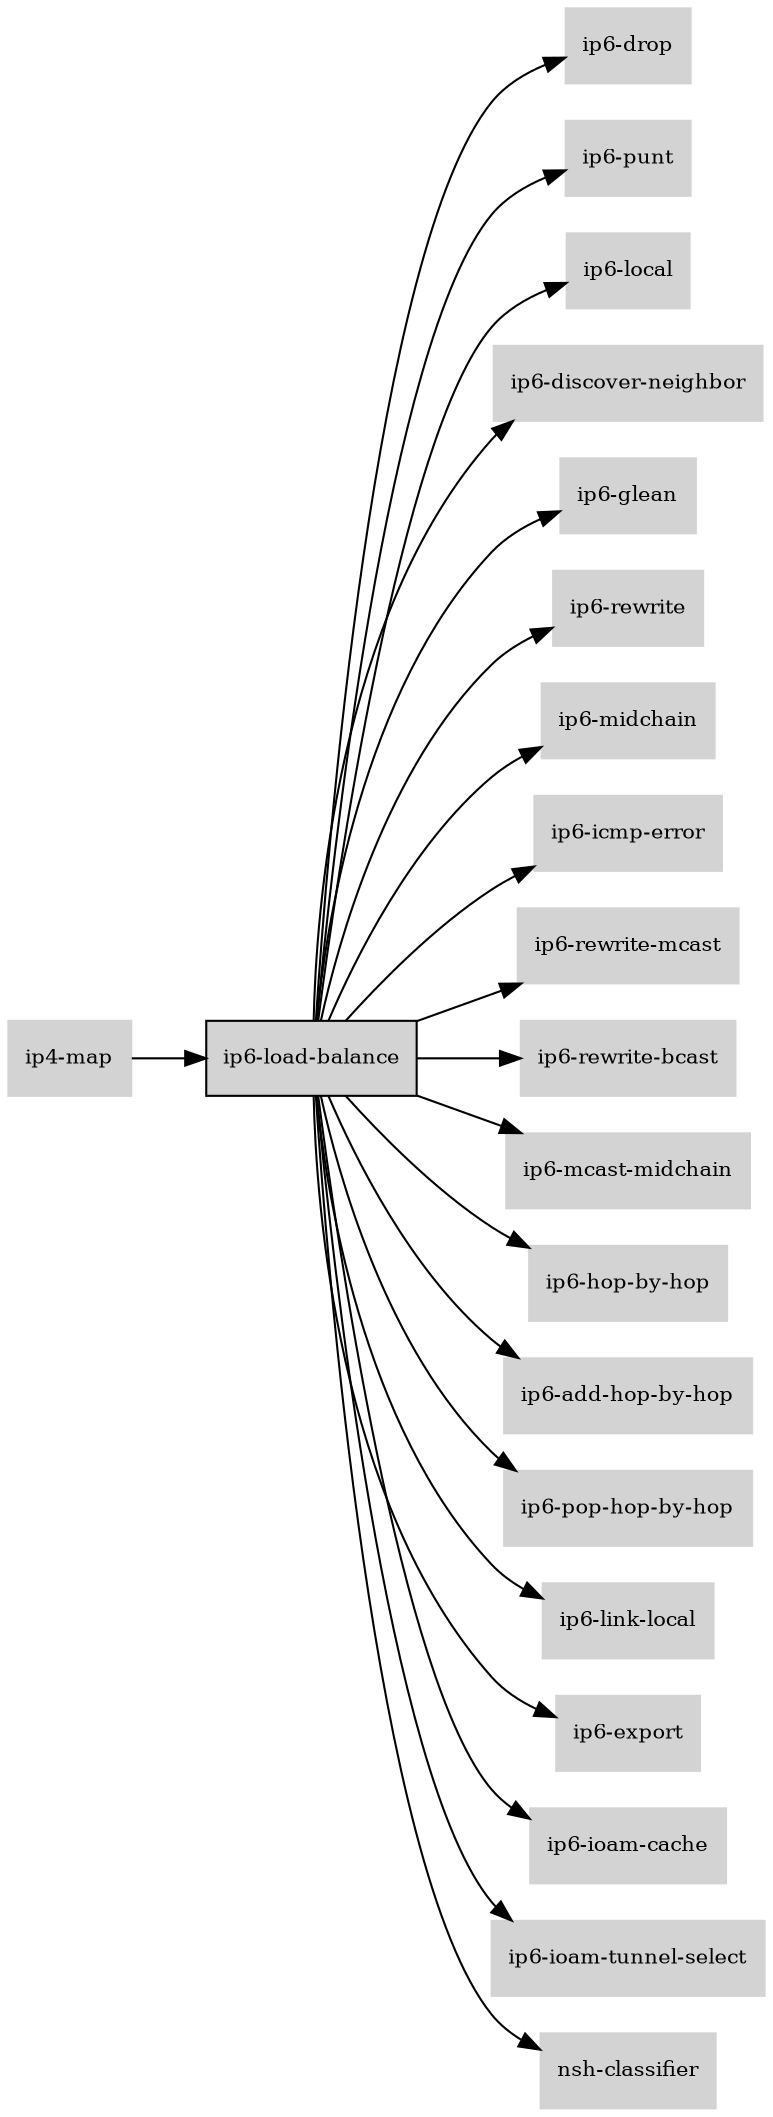 digraph "ip6_load_balance_subgraph" {
  rankdir=LR;
  node [shape=box, style=filled, fontsize=10, color=lightgray, fontcolor=black, fillcolor=lightgray];
  "ip6-load-balance" [color=black, fontcolor=black, fillcolor=lightgray];
  edge [fontsize=8];
  "ip4-map" -> "ip6-load-balance";
  "ip6-load-balance" -> "ip6-drop";
  "ip6-load-balance" -> "ip6-punt";
  "ip6-load-balance" -> "ip6-local";
  "ip6-load-balance" -> "ip6-discover-neighbor";
  "ip6-load-balance" -> "ip6-glean";
  "ip6-load-balance" -> "ip6-rewrite";
  "ip6-load-balance" -> "ip6-midchain";
  "ip6-load-balance" -> "ip6-icmp-error";
  "ip6-load-balance" -> "ip6-rewrite-mcast";
  "ip6-load-balance" -> "ip6-rewrite-bcast";
  "ip6-load-balance" -> "ip6-mcast-midchain";
  "ip6-load-balance" -> "ip6-hop-by-hop";
  "ip6-load-balance" -> "ip6-add-hop-by-hop";
  "ip6-load-balance" -> "ip6-pop-hop-by-hop";
  "ip6-load-balance" -> "ip6-link-local";
  "ip6-load-balance" -> "ip6-export";
  "ip6-load-balance" -> "ip6-ioam-cache";
  "ip6-load-balance" -> "ip6-ioam-tunnel-select";
  "ip6-load-balance" -> "nsh-classifier";
}
